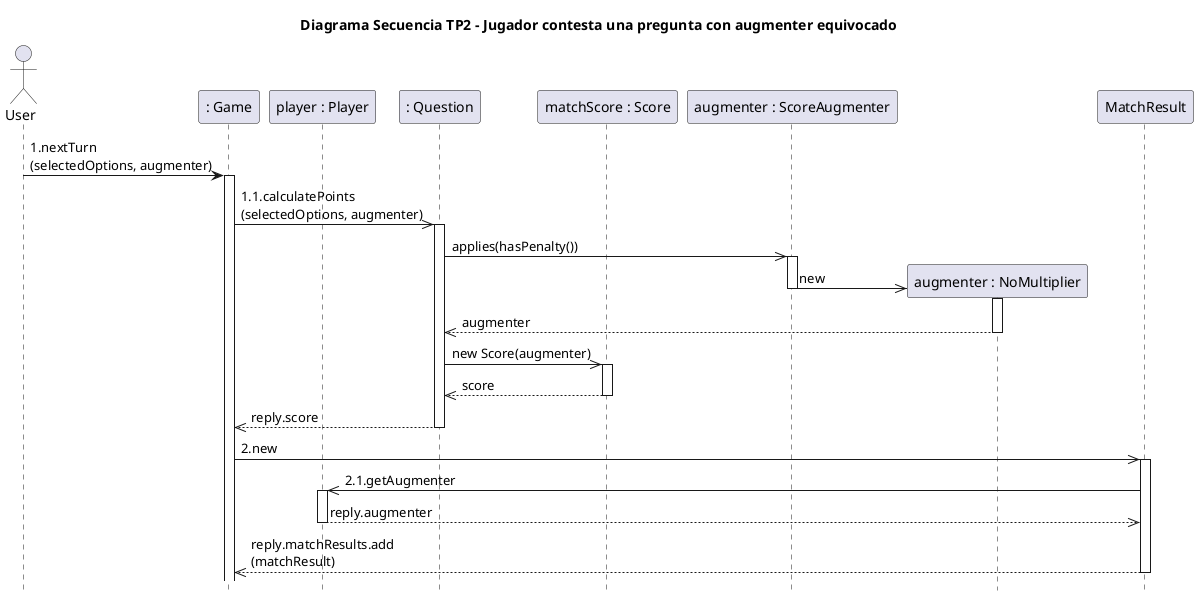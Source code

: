 @startuml

actor User
title Diagrama Secuencia TP2 - Jugador contesta una pregunta con augmenter equivocado
hide footbox

participant ": Game" as game
participant "player : Player" as player
participant ": Question" as question
participant "matchScore : Score" as score
participant "augmenter : ScoreAugmenter" as augmenter
participant "augmenter : NoMultiplier" as noAugmenter


User -> game:1.nextTurn\n(selectedOptions, augmenter)
activate game
game->>question:1.1.calculatePoints\n(selectedOptions, augmenter)
activate question
question ->> augmenter:applies(hasPenalty())
activate augmenter
augmenter ->> noAugmenter **:new
deactivate augmenter
activate noAugmenter
noAugmenter -->> question:augmenter
deactivate noAugmenter
question ->> score:new Score(augmenter)
activate score
score -->> question:score
deactivate score
question -->>game:reply.score
deactivate question
game->>MatchResult:2.new
activate MatchResult
MatchResult->>player:2.1.getAugmenter
activate player
player-->>MatchResult:reply.augmenter
deactivate player
MatchResult-->>game:reply.matchResults.add\n(matchResult)
deactivate MatchResult

@enduml